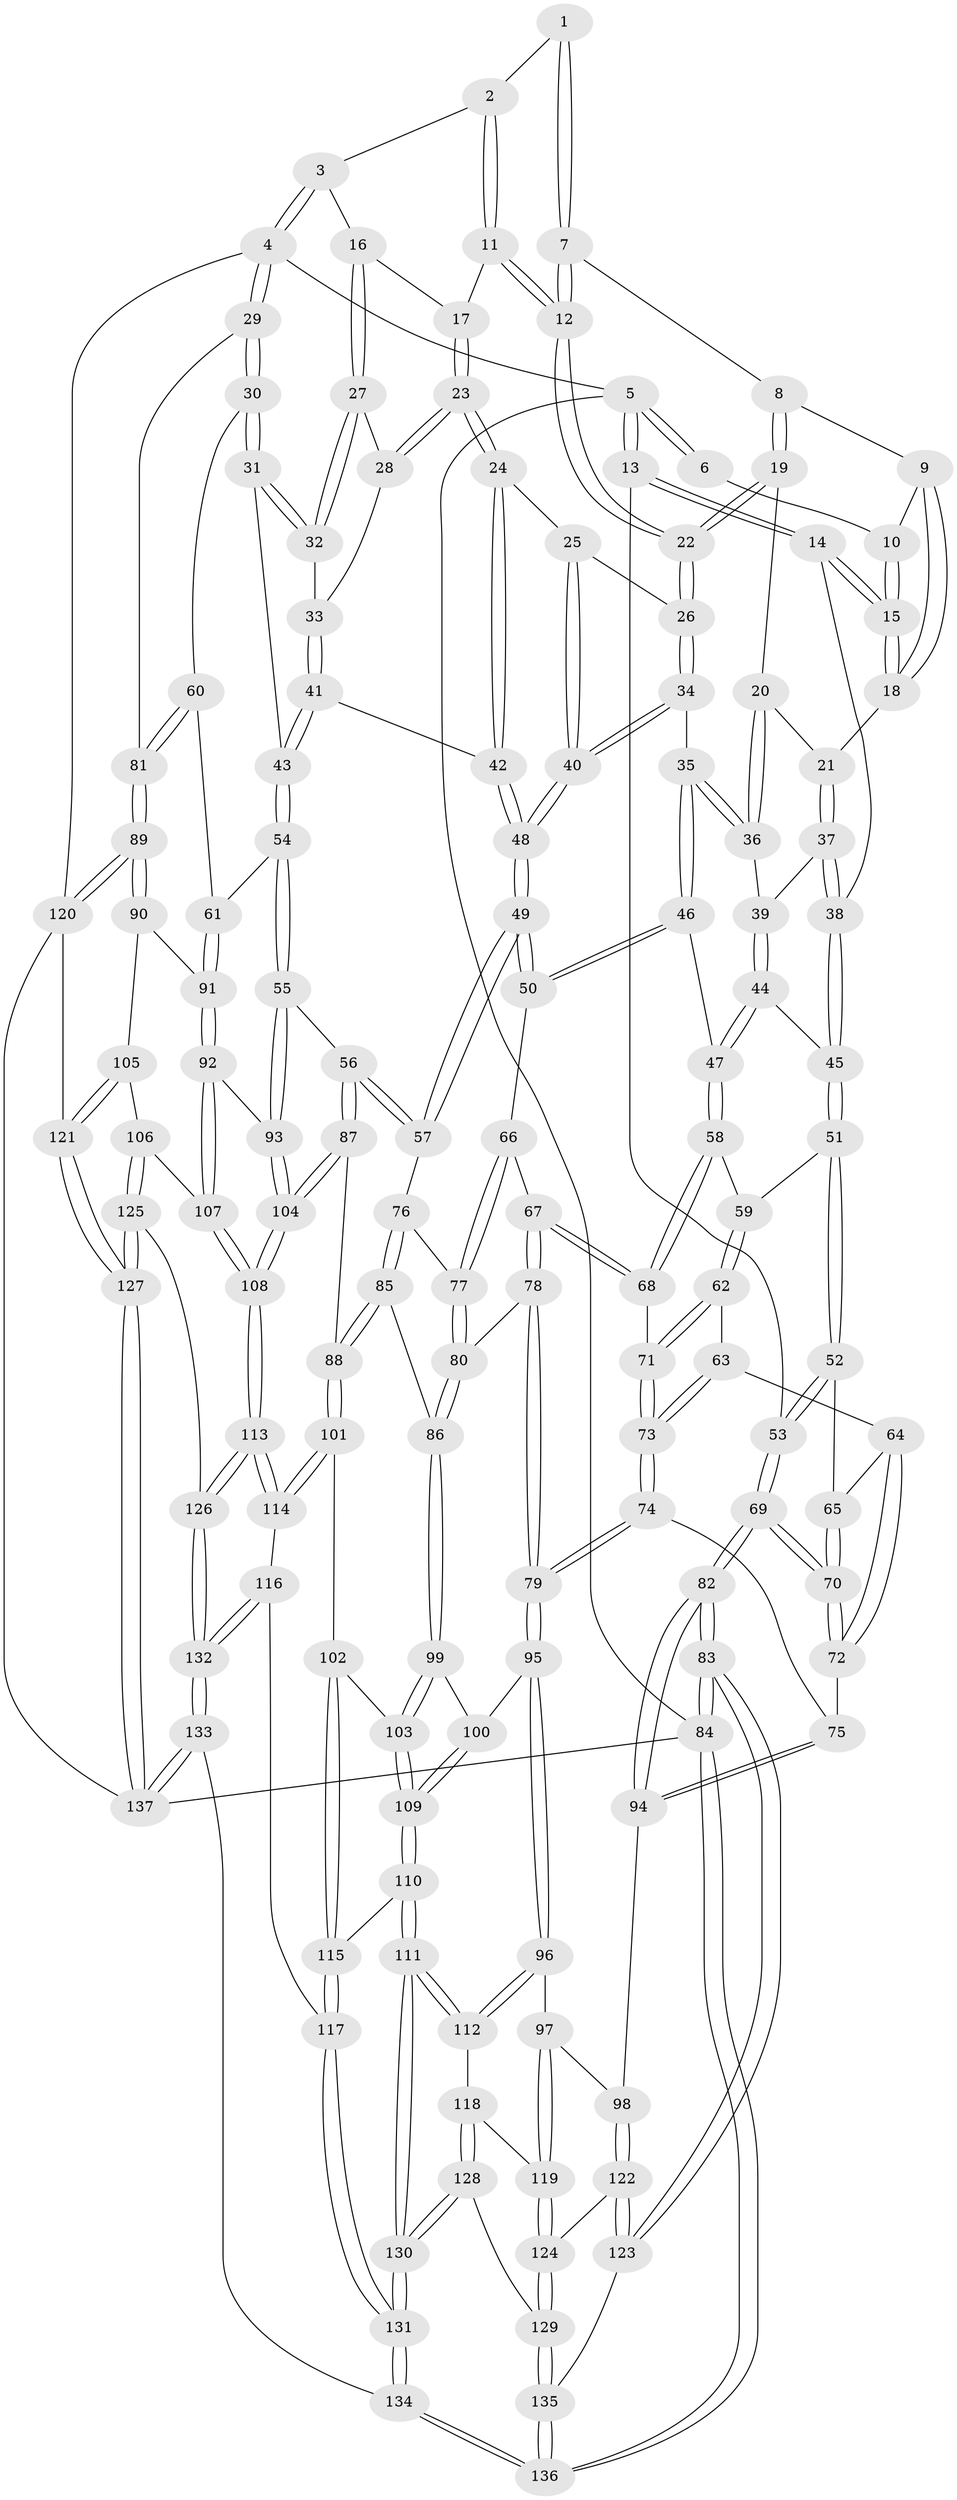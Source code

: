 // Generated by graph-tools (version 1.1) at 2025/38/03/09/25 02:38:34]
// undirected, 137 vertices, 339 edges
graph export_dot {
graph [start="1"]
  node [color=gray90,style=filled];
  1 [pos="+0.44305578545665675+0"];
  2 [pos="+0.471467879994544+0"];
  3 [pos="+0.8259111610284039+0"];
  4 [pos="+1+0"];
  5 [pos="+0+0"];
  6 [pos="+0.25082588225893115+0"];
  7 [pos="+0.3937607301531105+0.02990129617805237"];
  8 [pos="+0.30767493268267826+0.08849380569658448"];
  9 [pos="+0.2384633892133116+0.04098331521561626"];
  10 [pos="+0.23102890301344736+0"];
  11 [pos="+0.5071345234322004+0.07452716240949674"];
  12 [pos="+0.41732940303278965+0.1453747186541467"];
  13 [pos="+0+0.02733419698421312"];
  14 [pos="+0+0.12043121817205804"];
  15 [pos="+0+0.11692901973134512"];
  16 [pos="+0.7708283375952736+0"];
  17 [pos="+0.5365458274313865+0.09398896188689136"];
  18 [pos="+0.19274905657928268+0.13760426607900023"];
  19 [pos="+0.3338963114314666+0.12893187960014388"];
  20 [pos="+0.2703175036738266+0.17905739584411812"];
  21 [pos="+0.19962499163103586+0.15549936825254135"];
  22 [pos="+0.408443840295845+0.1638594790609096"];
  23 [pos="+0.5948118297340681+0.18959310626360568"];
  24 [pos="+0.5896646821056514+0.21084729836289168"];
  25 [pos="+0.48957543961244193+0.20067401462322096"];
  26 [pos="+0.408515078795045+0.16418210572388572"];
  27 [pos="+0.7647156444649653+0.017124821234458867"];
  28 [pos="+0.6771752122553268+0.10865781472955909"];
  29 [pos="+1+0.2660668359618153"];
  30 [pos="+0.9128291654686301+0.28224520193265284"];
  31 [pos="+0.865968579514904+0.24000618491003922"];
  32 [pos="+0.8152375414798627+0.17107993665319238"];
  33 [pos="+0.7088558596733675+0.22572160658899726"];
  34 [pos="+0.370669090147402+0.24974194515768225"];
  35 [pos="+0.3511289677810299+0.2641643698371484"];
  36 [pos="+0.29871184743933293+0.24173988614393255"];
  37 [pos="+0.19162779681986714+0.19174299125738695"];
  38 [pos="+0.11608383185958562+0.2735258754051335"];
  39 [pos="+0.24030402449454394+0.25840468100733327"];
  40 [pos="+0.46113772174661677+0.3005110736348471"];
  41 [pos="+0.6390632749944696+0.2679747879193095"];
  42 [pos="+0.6034952492074733+0.25190766590265756"];
  43 [pos="+0.6701151113189383+0.3007422460814868"];
  44 [pos="+0.23169171037345943+0.2739585759574677"];
  45 [pos="+0.12045331880482757+0.28900670429504266"];
  46 [pos="+0.3440085103657066+0.29640367297016684"];
  47 [pos="+0.2485620092915333+0.35446228619599823"];
  48 [pos="+0.5129988368539711+0.3631529429942338"];
  49 [pos="+0.507764662854584+0.3904686293356167"];
  50 [pos="+0.38631839860070855+0.3962051008190379"];
  51 [pos="+0.1198008727300296+0.3060237464817173"];
  52 [pos="+0.09001161689413308+0.3426356865899475"];
  53 [pos="+0+0.20086616166837942"];
  54 [pos="+0.7349587891963344+0.44591151674065593"];
  55 [pos="+0.6635513755593664+0.4987573902377138"];
  56 [pos="+0.5500373156899272+0.45950762802554557"];
  57 [pos="+0.5418574633385036+0.45535032905768397"];
  58 [pos="+0.24339545407819246+0.3635993373920226"];
  59 [pos="+0.18891306675987465+0.3558006363606945"];
  60 [pos="+0.811860838609836+0.41668662710682103"];
  61 [pos="+0.7824964673554539+0.4406526642377286"];
  62 [pos="+0.15849399512394036+0.4163061838881665"];
  63 [pos="+0.14103490412055905+0.4291644980619757"];
  64 [pos="+0.13311983703210997+0.4283328946137029"];
  65 [pos="+0.08228349962512815+0.3649017784356125"];
  66 [pos="+0.36580664914485717+0.4182450224970551"];
  67 [pos="+0.2845367014707811+0.44772369514689175"];
  68 [pos="+0.27187813149882756+0.44460275893897616"];
  69 [pos="+0+0.49674002205036444"];
  70 [pos="+0+0.4841858067066179"];
  71 [pos="+0.26948728309762376+0.4462010890684703"];
  72 [pos="+0.05455225626565795+0.5186656592005077"];
  73 [pos="+0.20046300374554712+0.5111912485026532"];
  74 [pos="+0.1872344007760812+0.5399248648906585"];
  75 [pos="+0.07276946214869383+0.5313907964370275"];
  76 [pos="+0.4934413437531773+0.4966172714781705"];
  77 [pos="+0.40503854089688446+0.5140665170343185"];
  78 [pos="+0.32771193378950514+0.536366746709215"];
  79 [pos="+0.21994087580060775+0.6114908474623505"];
  80 [pos="+0.37126002085857635+0.5580504950163762"];
  81 [pos="+1+0.5832178594806953"];
  82 [pos="+0+0.6023004143047521"];
  83 [pos="+0+0.9148730946133746"];
  84 [pos="+0+1"];
  85 [pos="+0.4710196107199783+0.5781821739448084"];
  86 [pos="+0.3750455692441023+0.5711994228479981"];
  87 [pos="+0.5124864545665733+0.6589383489594544"];
  88 [pos="+0.4996848740443652+0.6604070754134302"];
  89 [pos="+1+0.5905779566447187"];
  90 [pos="+0.9327319624268006+0.5965738405339774"];
  91 [pos="+0.86773694392893+0.5757026658014441"];
  92 [pos="+0.8017740294250725+0.6385589026623738"];
  93 [pos="+0.663030761639449+0.5416851999253828"];
  94 [pos="+0.09329224002619789+0.6926735054756453"];
  95 [pos="+0.22106321728946235+0.6291955625866845"];
  96 [pos="+0.21595132353303095+0.6353670117109432"];
  97 [pos="+0.12143230369423792+0.6953502595747773"];
  98 [pos="+0.0973673164696157+0.696247661853217"];
  99 [pos="+0.3730168756073816+0.5954202062079866"];
  100 [pos="+0.2662122321648956+0.644854538750546"];
  101 [pos="+0.49628830897722814+0.6626858049652696"];
  102 [pos="+0.4649557197416663+0.6762439110990219"];
  103 [pos="+0.41052371254319125+0.6719704437284352"];
  104 [pos="+0.6244898299793581+0.6673748308800388"];
  105 [pos="+0.8587556477313316+0.7281537691925375"];
  106 [pos="+0.8296682304067046+0.7323457673233248"];
  107 [pos="+0.787697209254118+0.7088407598204535"];
  108 [pos="+0.6629475982628567+0.7442158177642171"];
  109 [pos="+0.34625960559320573+0.7265260493864684"];
  110 [pos="+0.33847863851012383+0.76583034778691"];
  111 [pos="+0.33835218497108527+0.7661463758802254"];
  112 [pos="+0.24638612554292685+0.7568343405574823"];
  113 [pos="+0.660703171619819+0.7555996243843578"];
  114 [pos="+0.5301921364093567+0.8058815867288698"];
  115 [pos="+0.46156793934510393+0.762696423839229"];
  116 [pos="+0.5196939074525064+0.8134731612611907"];
  117 [pos="+0.48236169431175435+0.8174773283367959"];
  118 [pos="+0.21392453716247956+0.779722459164209"];
  119 [pos="+0.18219623692864442+0.7740094536234164"];
  120 [pos="+1+0.7347363313005543"];
  121 [pos="+1+0.786950315311658"];
  122 [pos="+0.04953953471340267+0.8140079652660102"];
  123 [pos="+0.022044992132844575+0.840313533369602"];
  124 [pos="+0.1507434164265902+0.8280990404162085"];
  125 [pos="+0.832548921650266+0.912775135051468"];
  126 [pos="+0.6860004635663633+0.8476582435835545"];
  127 [pos="+0.8376717994097392+0.9178761897966092"];
  128 [pos="+0.23952443386556427+0.8511593485827146"];
  129 [pos="+0.18326730705680686+0.889096357906567"];
  130 [pos="+0.35038182608231777+0.8628190866345357"];
  131 [pos="+0.38246968994504216+0.9082056168049589"];
  132 [pos="+0.5927608854266893+0.9690680887254823"];
  133 [pos="+0.517379783906329+1"];
  134 [pos="+0.40477609773099776+1"];
  135 [pos="+0.15334946884597936+0.9726566515257133"];
  136 [pos="+0.19593003857608515+1"];
  137 [pos="+0.9284398397114899+1"];
  1 -- 2;
  1 -- 7;
  1 -- 7;
  2 -- 3;
  2 -- 11;
  2 -- 11;
  3 -- 4;
  3 -- 4;
  3 -- 16;
  4 -- 5;
  4 -- 29;
  4 -- 29;
  4 -- 120;
  5 -- 6;
  5 -- 6;
  5 -- 13;
  5 -- 13;
  5 -- 84;
  6 -- 10;
  7 -- 8;
  7 -- 12;
  7 -- 12;
  8 -- 9;
  8 -- 19;
  8 -- 19;
  9 -- 10;
  9 -- 18;
  9 -- 18;
  10 -- 15;
  10 -- 15;
  11 -- 12;
  11 -- 12;
  11 -- 17;
  12 -- 22;
  12 -- 22;
  13 -- 14;
  13 -- 14;
  13 -- 53;
  14 -- 15;
  14 -- 15;
  14 -- 38;
  15 -- 18;
  15 -- 18;
  16 -- 17;
  16 -- 27;
  16 -- 27;
  17 -- 23;
  17 -- 23;
  18 -- 21;
  19 -- 20;
  19 -- 22;
  19 -- 22;
  20 -- 21;
  20 -- 36;
  20 -- 36;
  21 -- 37;
  21 -- 37;
  22 -- 26;
  22 -- 26;
  23 -- 24;
  23 -- 24;
  23 -- 28;
  23 -- 28;
  24 -- 25;
  24 -- 42;
  24 -- 42;
  25 -- 26;
  25 -- 40;
  25 -- 40;
  26 -- 34;
  26 -- 34;
  27 -- 28;
  27 -- 32;
  27 -- 32;
  28 -- 33;
  29 -- 30;
  29 -- 30;
  29 -- 81;
  30 -- 31;
  30 -- 31;
  30 -- 60;
  31 -- 32;
  31 -- 32;
  31 -- 43;
  32 -- 33;
  33 -- 41;
  33 -- 41;
  34 -- 35;
  34 -- 40;
  34 -- 40;
  35 -- 36;
  35 -- 36;
  35 -- 46;
  35 -- 46;
  36 -- 39;
  37 -- 38;
  37 -- 38;
  37 -- 39;
  38 -- 45;
  38 -- 45;
  39 -- 44;
  39 -- 44;
  40 -- 48;
  40 -- 48;
  41 -- 42;
  41 -- 43;
  41 -- 43;
  42 -- 48;
  42 -- 48;
  43 -- 54;
  43 -- 54;
  44 -- 45;
  44 -- 47;
  44 -- 47;
  45 -- 51;
  45 -- 51;
  46 -- 47;
  46 -- 50;
  46 -- 50;
  47 -- 58;
  47 -- 58;
  48 -- 49;
  48 -- 49;
  49 -- 50;
  49 -- 50;
  49 -- 57;
  49 -- 57;
  50 -- 66;
  51 -- 52;
  51 -- 52;
  51 -- 59;
  52 -- 53;
  52 -- 53;
  52 -- 65;
  53 -- 69;
  53 -- 69;
  54 -- 55;
  54 -- 55;
  54 -- 61;
  55 -- 56;
  55 -- 93;
  55 -- 93;
  56 -- 57;
  56 -- 57;
  56 -- 87;
  56 -- 87;
  57 -- 76;
  58 -- 59;
  58 -- 68;
  58 -- 68;
  59 -- 62;
  59 -- 62;
  60 -- 61;
  60 -- 81;
  60 -- 81;
  61 -- 91;
  61 -- 91;
  62 -- 63;
  62 -- 71;
  62 -- 71;
  63 -- 64;
  63 -- 73;
  63 -- 73;
  64 -- 65;
  64 -- 72;
  64 -- 72;
  65 -- 70;
  65 -- 70;
  66 -- 67;
  66 -- 77;
  66 -- 77;
  67 -- 68;
  67 -- 68;
  67 -- 78;
  67 -- 78;
  68 -- 71;
  69 -- 70;
  69 -- 70;
  69 -- 82;
  69 -- 82;
  70 -- 72;
  70 -- 72;
  71 -- 73;
  71 -- 73;
  72 -- 75;
  73 -- 74;
  73 -- 74;
  74 -- 75;
  74 -- 79;
  74 -- 79;
  75 -- 94;
  75 -- 94;
  76 -- 77;
  76 -- 85;
  76 -- 85;
  77 -- 80;
  77 -- 80;
  78 -- 79;
  78 -- 79;
  78 -- 80;
  79 -- 95;
  79 -- 95;
  80 -- 86;
  80 -- 86;
  81 -- 89;
  81 -- 89;
  82 -- 83;
  82 -- 83;
  82 -- 94;
  82 -- 94;
  83 -- 84;
  83 -- 84;
  83 -- 123;
  83 -- 123;
  84 -- 136;
  84 -- 136;
  84 -- 137;
  85 -- 86;
  85 -- 88;
  85 -- 88;
  86 -- 99;
  86 -- 99;
  87 -- 88;
  87 -- 104;
  87 -- 104;
  88 -- 101;
  88 -- 101;
  89 -- 90;
  89 -- 90;
  89 -- 120;
  89 -- 120;
  90 -- 91;
  90 -- 105;
  91 -- 92;
  91 -- 92;
  92 -- 93;
  92 -- 107;
  92 -- 107;
  93 -- 104;
  93 -- 104;
  94 -- 98;
  95 -- 96;
  95 -- 96;
  95 -- 100;
  96 -- 97;
  96 -- 112;
  96 -- 112;
  97 -- 98;
  97 -- 119;
  97 -- 119;
  98 -- 122;
  98 -- 122;
  99 -- 100;
  99 -- 103;
  99 -- 103;
  100 -- 109;
  100 -- 109;
  101 -- 102;
  101 -- 114;
  101 -- 114;
  102 -- 103;
  102 -- 115;
  102 -- 115;
  103 -- 109;
  103 -- 109;
  104 -- 108;
  104 -- 108;
  105 -- 106;
  105 -- 121;
  105 -- 121;
  106 -- 107;
  106 -- 125;
  106 -- 125;
  107 -- 108;
  107 -- 108;
  108 -- 113;
  108 -- 113;
  109 -- 110;
  109 -- 110;
  110 -- 111;
  110 -- 111;
  110 -- 115;
  111 -- 112;
  111 -- 112;
  111 -- 130;
  111 -- 130;
  112 -- 118;
  113 -- 114;
  113 -- 114;
  113 -- 126;
  113 -- 126;
  114 -- 116;
  115 -- 117;
  115 -- 117;
  116 -- 117;
  116 -- 132;
  116 -- 132;
  117 -- 131;
  117 -- 131;
  118 -- 119;
  118 -- 128;
  118 -- 128;
  119 -- 124;
  119 -- 124;
  120 -- 121;
  120 -- 137;
  121 -- 127;
  121 -- 127;
  122 -- 123;
  122 -- 123;
  122 -- 124;
  123 -- 135;
  124 -- 129;
  124 -- 129;
  125 -- 126;
  125 -- 127;
  125 -- 127;
  126 -- 132;
  126 -- 132;
  127 -- 137;
  127 -- 137;
  128 -- 129;
  128 -- 130;
  128 -- 130;
  129 -- 135;
  129 -- 135;
  130 -- 131;
  130 -- 131;
  131 -- 134;
  131 -- 134;
  132 -- 133;
  132 -- 133;
  133 -- 134;
  133 -- 137;
  133 -- 137;
  134 -- 136;
  134 -- 136;
  135 -- 136;
  135 -- 136;
}
